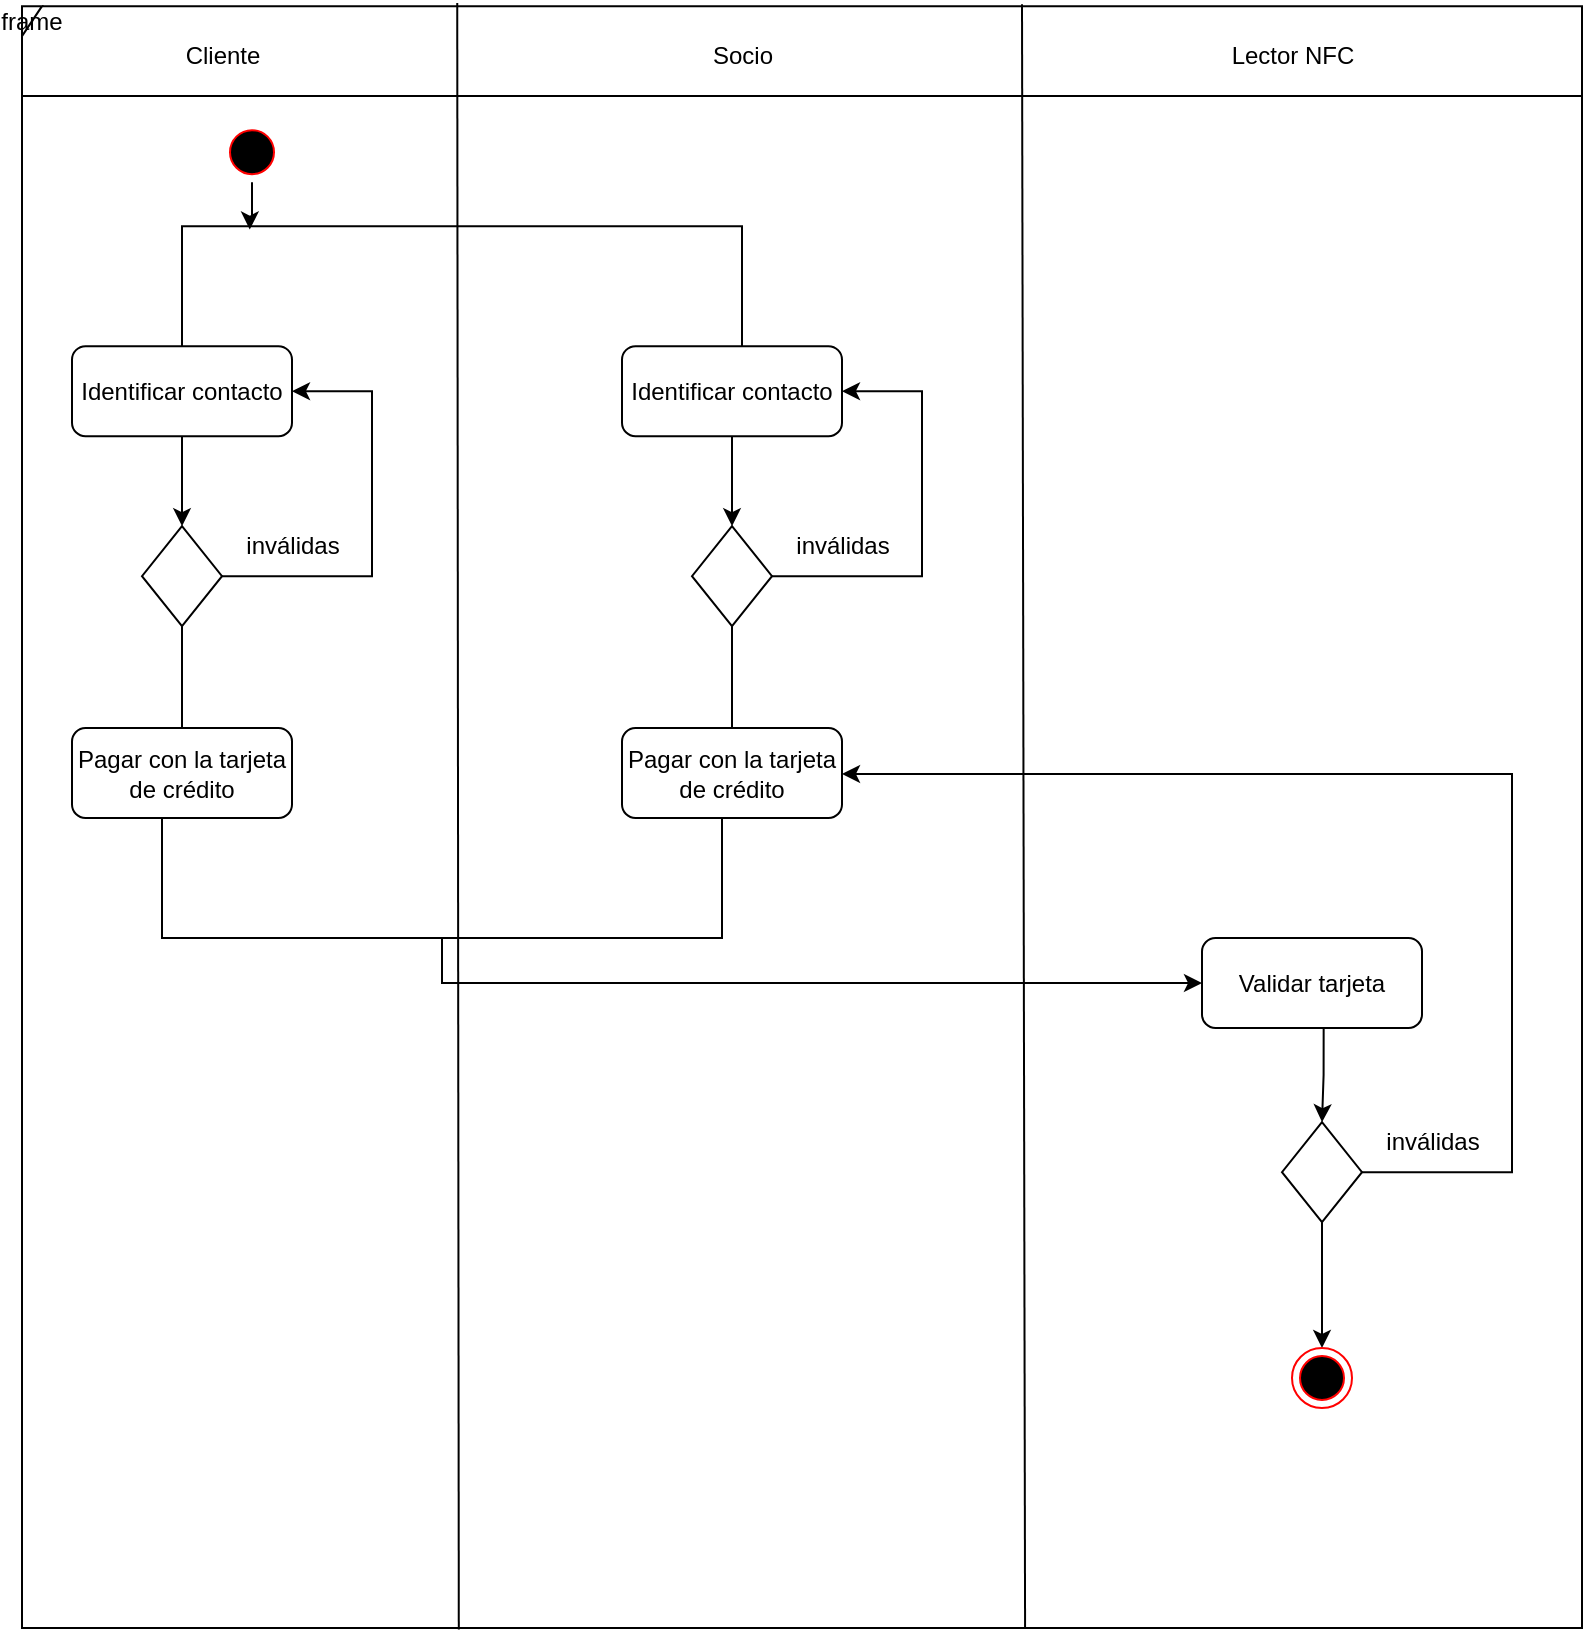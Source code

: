 <mxfile version="23.1.5" type="github">
  <diagram name="Page-1" id="JIs7S8eWAHzpbuv5Y9GU">
    <mxGraphModel dx="989" dy="519" grid="1" gridSize="10" guides="1" tooltips="1" connect="1" arrows="1" fold="1" page="1" pageScale="1" pageWidth="850" pageHeight="1100" math="0" shadow="0">
      <root>
        <mxCell id="0" />
        <mxCell id="1" parent="0" />
        <mxCell id="1dQV3fhn6lRo2GfLGzGb-19" value="" style="endArrow=none;html=1;rounded=0;entryX=0.279;entryY=-0.002;entryDx=0;entryDy=0;entryPerimeter=0;exitX=0.28;exitY=1.001;exitDx=0;exitDy=0;exitPerimeter=0;" edge="1" parent="1" source="1dQV3fhn6lRo2GfLGzGb-13" target="1dQV3fhn6lRo2GfLGzGb-13">
          <mxGeometry width="50" height="50" relative="1" as="geometry">
            <mxPoint x="430" y="169.08" as="sourcePoint" />
            <mxPoint x="480" y="119.08" as="targetPoint" />
          </mxGeometry>
        </mxCell>
        <mxCell id="1dQV3fhn6lRo2GfLGzGb-20" value="" style="endArrow=none;html=1;rounded=0;entryX=0.279;entryY=-0.002;entryDx=0;entryDy=0;entryPerimeter=0;exitX=0.643;exitY=1;exitDx=0;exitDy=0;exitPerimeter=0;" edge="1" parent="1" source="1dQV3fhn6lRo2GfLGzGb-13">
          <mxGeometry width="50" height="50" relative="1" as="geometry">
            <mxPoint x="521" y="550.08" as="sourcePoint" />
            <mxPoint x="520" y="8.08" as="targetPoint" />
          </mxGeometry>
        </mxCell>
        <mxCell id="1dQV3fhn6lRo2GfLGzGb-13" value="frame" style="shape=umlFrame;whiteSpace=wrap;html=1;pointerEvents=0;width=10;height=15;" vertex="1" parent="1">
          <mxGeometry x="20" y="9.08" width="780" height="810.92" as="geometry" />
        </mxCell>
        <mxCell id="1dQV3fhn6lRo2GfLGzGb-1" value="" style="ellipse;html=1;shape=startState;fillColor=#000000;strokeColor=#ff0000;" vertex="1" parent="1">
          <mxGeometry x="120" y="67.08" width="30" height="30" as="geometry" />
        </mxCell>
        <mxCell id="1dQV3fhn6lRo2GfLGzGb-4" value="" style="rhombus;whiteSpace=wrap;html=1;" vertex="1" parent="1">
          <mxGeometry x="80" y="269.08" width="40" height="50" as="geometry" />
        </mxCell>
        <mxCell id="1dQV3fhn6lRo2GfLGzGb-11" style="edgeStyle=orthogonalEdgeStyle;rounded=0;orthogonalLoop=1;jettySize=auto;html=1;entryX=0.5;entryY=1;entryDx=0;entryDy=0;endArrow=none;endFill=0;" edge="1" parent="1" source="1dQV3fhn6lRo2GfLGzGb-10" target="1dQV3fhn6lRo2GfLGzGb-4">
          <mxGeometry relative="1" as="geometry" />
        </mxCell>
        <mxCell id="1dQV3fhn6lRo2GfLGzGb-10" value="Pagar con la tarjeta de crédito" style="rounded=1;whiteSpace=wrap;html=1;" vertex="1" parent="1">
          <mxGeometry x="45" y="370" width="110" height="45" as="geometry" />
        </mxCell>
        <mxCell id="1dQV3fhn6lRo2GfLGzGb-14" value="" style="line;strokeWidth=1;fillColor=none;align=left;verticalAlign=middle;spacingTop=-1;spacingLeft=3;spacingRight=3;rotatable=0;labelPosition=right;points=[];portConstraint=eastwest;strokeColor=inherit;" vertex="1" parent="1">
          <mxGeometry x="20" y="50" width="780" height="8" as="geometry" />
        </mxCell>
        <mxCell id="1dQV3fhn6lRo2GfLGzGb-15" value="Cliente" style="text;html=1;align=center;verticalAlign=middle;resizable=0;points=[];autosize=1;strokeColor=none;fillColor=none;" vertex="1" parent="1">
          <mxGeometry x="90" y="19.08" width="60" height="30" as="geometry" />
        </mxCell>
        <mxCell id="1dQV3fhn6lRo2GfLGzGb-16" value="Socio" style="text;html=1;align=center;verticalAlign=middle;resizable=0;points=[];autosize=1;strokeColor=none;fillColor=none;" vertex="1" parent="1">
          <mxGeometry x="355" y="19.08" width="50" height="30" as="geometry" />
        </mxCell>
        <mxCell id="1dQV3fhn6lRo2GfLGzGb-18" value="Lector NFC" style="text;html=1;align=center;verticalAlign=middle;resizable=0;points=[];autosize=1;strokeColor=none;fillColor=none;" vertex="1" parent="1">
          <mxGeometry x="615" y="19.08" width="80" height="30" as="geometry" />
        </mxCell>
        <mxCell id="1dQV3fhn6lRo2GfLGzGb-24" value="" style="shape=partialRectangle;whiteSpace=wrap;html=1;bottom=1;right=1;left=1;top=0;fillColor=none;routingCenterX=-0.5;rotation=-180;" vertex="1" parent="1">
          <mxGeometry x="100" y="119.08" width="280" height="60" as="geometry" />
        </mxCell>
        <mxCell id="1dQV3fhn6lRo2GfLGzGb-27" style="edgeStyle=orthogonalEdgeStyle;rounded=0;orthogonalLoop=1;jettySize=auto;html=1;entryX=0.879;entryY=0.972;entryDx=0;entryDy=0;entryPerimeter=0;" edge="1" parent="1" source="1dQV3fhn6lRo2GfLGzGb-1" target="1dQV3fhn6lRo2GfLGzGb-24">
          <mxGeometry relative="1" as="geometry" />
        </mxCell>
        <mxCell id="1dQV3fhn6lRo2GfLGzGb-33" style="edgeStyle=orthogonalEdgeStyle;rounded=0;orthogonalLoop=1;jettySize=auto;html=1;entryX=0.5;entryY=0;entryDx=0;entryDy=0;" edge="1" parent="1" source="1dQV3fhn6lRo2GfLGzGb-28" target="1dQV3fhn6lRo2GfLGzGb-4">
          <mxGeometry relative="1" as="geometry" />
        </mxCell>
        <mxCell id="1dQV3fhn6lRo2GfLGzGb-28" value="Identificar contacto" style="rounded=1;whiteSpace=wrap;html=1;" vertex="1" parent="1">
          <mxGeometry x="45" y="179.08" width="110" height="45" as="geometry" />
        </mxCell>
        <mxCell id="1dQV3fhn6lRo2GfLGzGb-31" style="edgeStyle=orthogonalEdgeStyle;rounded=0;orthogonalLoop=1;jettySize=auto;html=1;entryX=1;entryY=0.5;entryDx=0;entryDy=0;exitX=1;exitY=0.5;exitDx=0;exitDy=0;" edge="1" parent="1" source="1dQV3fhn6lRo2GfLGzGb-4" target="1dQV3fhn6lRo2GfLGzGb-28">
          <mxGeometry relative="1" as="geometry">
            <mxPoint x="320" y="312.83" as="sourcePoint" />
            <mxPoint x="195" y="315.33" as="targetPoint" />
            <Array as="points">
              <mxPoint x="195" y="294.08" />
              <mxPoint x="195" y="201.08" />
            </Array>
          </mxGeometry>
        </mxCell>
        <mxCell id="1dQV3fhn6lRo2GfLGzGb-32" value="inválidas" style="text;html=1;align=center;verticalAlign=middle;resizable=0;points=[];autosize=1;strokeColor=none;fillColor=none;" vertex="1" parent="1">
          <mxGeometry x="120" y="264.08" width="70" height="30" as="geometry" />
        </mxCell>
        <mxCell id="1dQV3fhn6lRo2GfLGzGb-36" value="" style="rhombus;whiteSpace=wrap;html=1;" vertex="1" parent="1">
          <mxGeometry x="355" y="269.08" width="40" height="50" as="geometry" />
        </mxCell>
        <mxCell id="1dQV3fhn6lRo2GfLGzGb-37" style="edgeStyle=orthogonalEdgeStyle;rounded=0;orthogonalLoop=1;jettySize=auto;html=1;entryX=0.5;entryY=1;entryDx=0;entryDy=0;endArrow=none;endFill=0;" edge="1" parent="1" source="1dQV3fhn6lRo2GfLGzGb-38" target="1dQV3fhn6lRo2GfLGzGb-36">
          <mxGeometry relative="1" as="geometry" />
        </mxCell>
        <mxCell id="1dQV3fhn6lRo2GfLGzGb-38" value="Pagar con la tarjeta de crédito" style="rounded=1;whiteSpace=wrap;html=1;" vertex="1" parent="1">
          <mxGeometry x="320" y="370" width="110" height="45" as="geometry" />
        </mxCell>
        <mxCell id="1dQV3fhn6lRo2GfLGzGb-39" style="edgeStyle=orthogonalEdgeStyle;rounded=0;orthogonalLoop=1;jettySize=auto;html=1;entryX=0.5;entryY=0;entryDx=0;entryDy=0;" edge="1" parent="1" source="1dQV3fhn6lRo2GfLGzGb-40" target="1dQV3fhn6lRo2GfLGzGb-36">
          <mxGeometry relative="1" as="geometry" />
        </mxCell>
        <mxCell id="1dQV3fhn6lRo2GfLGzGb-40" value="Identificar contacto" style="rounded=1;whiteSpace=wrap;html=1;" vertex="1" parent="1">
          <mxGeometry x="320" y="179.08" width="110" height="45" as="geometry" />
        </mxCell>
        <mxCell id="1dQV3fhn6lRo2GfLGzGb-41" style="edgeStyle=orthogonalEdgeStyle;rounded=0;orthogonalLoop=1;jettySize=auto;html=1;entryX=1;entryY=0.5;entryDx=0;entryDy=0;exitX=1;exitY=0.5;exitDx=0;exitDy=0;" edge="1" parent="1" source="1dQV3fhn6lRo2GfLGzGb-36" target="1dQV3fhn6lRo2GfLGzGb-40">
          <mxGeometry relative="1" as="geometry">
            <mxPoint x="595" y="312.83" as="sourcePoint" />
            <mxPoint x="470" y="315.33" as="targetPoint" />
            <Array as="points">
              <mxPoint x="470" y="294.08" />
              <mxPoint x="470" y="201.08" />
            </Array>
          </mxGeometry>
        </mxCell>
        <mxCell id="1dQV3fhn6lRo2GfLGzGb-42" value="inválidas" style="text;html=1;align=center;verticalAlign=middle;resizable=0;points=[];autosize=1;strokeColor=none;fillColor=none;" vertex="1" parent="1">
          <mxGeometry x="395" y="264.08" width="70" height="30" as="geometry" />
        </mxCell>
        <mxCell id="1dQV3fhn6lRo2GfLGzGb-44" value="Validar tarjeta" style="rounded=1;whiteSpace=wrap;html=1;" vertex="1" parent="1">
          <mxGeometry x="610" y="475" width="110" height="45" as="geometry" />
        </mxCell>
        <mxCell id="1dQV3fhn6lRo2GfLGzGb-46" style="edgeStyle=orthogonalEdgeStyle;rounded=0;orthogonalLoop=1;jettySize=auto;html=1;entryX=0;entryY=0.5;entryDx=0;entryDy=0;exitX=0.5;exitY=1;exitDx=0;exitDy=0;" edge="1" parent="1" source="1dQV3fhn6lRo2GfLGzGb-45" target="1dQV3fhn6lRo2GfLGzGb-44">
          <mxGeometry relative="1" as="geometry" />
        </mxCell>
        <mxCell id="1dQV3fhn6lRo2GfLGzGb-45" value="" style="shape=partialRectangle;whiteSpace=wrap;html=1;bottom=1;right=1;left=1;top=0;fillColor=none;routingCenterX=-0.5;rotation=0;" vertex="1" parent="1">
          <mxGeometry x="90" y="415" width="280" height="60" as="geometry" />
        </mxCell>
        <mxCell id="1dQV3fhn6lRo2GfLGzGb-53" style="edgeStyle=orthogonalEdgeStyle;rounded=0;orthogonalLoop=1;jettySize=auto;html=1;entryX=0.5;entryY=0;entryDx=0;entryDy=0;" edge="1" parent="1" source="1dQV3fhn6lRo2GfLGzGb-47" target="1dQV3fhn6lRo2GfLGzGb-52">
          <mxGeometry relative="1" as="geometry" />
        </mxCell>
        <mxCell id="1dQV3fhn6lRo2GfLGzGb-47" value="" style="rhombus;whiteSpace=wrap;html=1;" vertex="1" parent="1">
          <mxGeometry x="650" y="567.08" width="40" height="50" as="geometry" />
        </mxCell>
        <mxCell id="1dQV3fhn6lRo2GfLGzGb-49" style="edgeStyle=orthogonalEdgeStyle;rounded=0;orthogonalLoop=1;jettySize=auto;html=1;entryX=0.5;entryY=0;entryDx=0;entryDy=0;exitX=0.553;exitY=0.996;exitDx=0;exitDy=0;exitPerimeter=0;" edge="1" parent="1" target="1dQV3fhn6lRo2GfLGzGb-47" source="1dQV3fhn6lRo2GfLGzGb-44">
          <mxGeometry relative="1" as="geometry">
            <mxPoint x="670" y="522" as="sourcePoint" />
          </mxGeometry>
        </mxCell>
        <mxCell id="1dQV3fhn6lRo2GfLGzGb-50" style="edgeStyle=orthogonalEdgeStyle;rounded=0;orthogonalLoop=1;jettySize=auto;html=1;entryX=1;entryY=0.5;entryDx=0;entryDy=0;exitX=1;exitY=0.5;exitDx=0;exitDy=0;" edge="1" parent="1" source="1dQV3fhn6lRo2GfLGzGb-47" target="1dQV3fhn6lRo2GfLGzGb-38">
          <mxGeometry relative="1" as="geometry">
            <mxPoint x="890" y="610.83" as="sourcePoint" />
            <mxPoint x="725" y="500" as="targetPoint" />
            <Array as="points">
              <mxPoint x="765" y="592" />
              <mxPoint x="765" y="393" />
              <mxPoint x="430" y="393" />
            </Array>
          </mxGeometry>
        </mxCell>
        <mxCell id="1dQV3fhn6lRo2GfLGzGb-51" value="inválidas" style="text;html=1;align=center;verticalAlign=middle;resizable=0;points=[];autosize=1;strokeColor=none;fillColor=none;" vertex="1" parent="1">
          <mxGeometry x="690" y="562.08" width="70" height="30" as="geometry" />
        </mxCell>
        <mxCell id="1dQV3fhn6lRo2GfLGzGb-52" value="" style="ellipse;html=1;shape=endState;fillColor=#000000;strokeColor=#ff0000;" vertex="1" parent="1">
          <mxGeometry x="655" y="680" width="30" height="30" as="geometry" />
        </mxCell>
      </root>
    </mxGraphModel>
  </diagram>
</mxfile>
